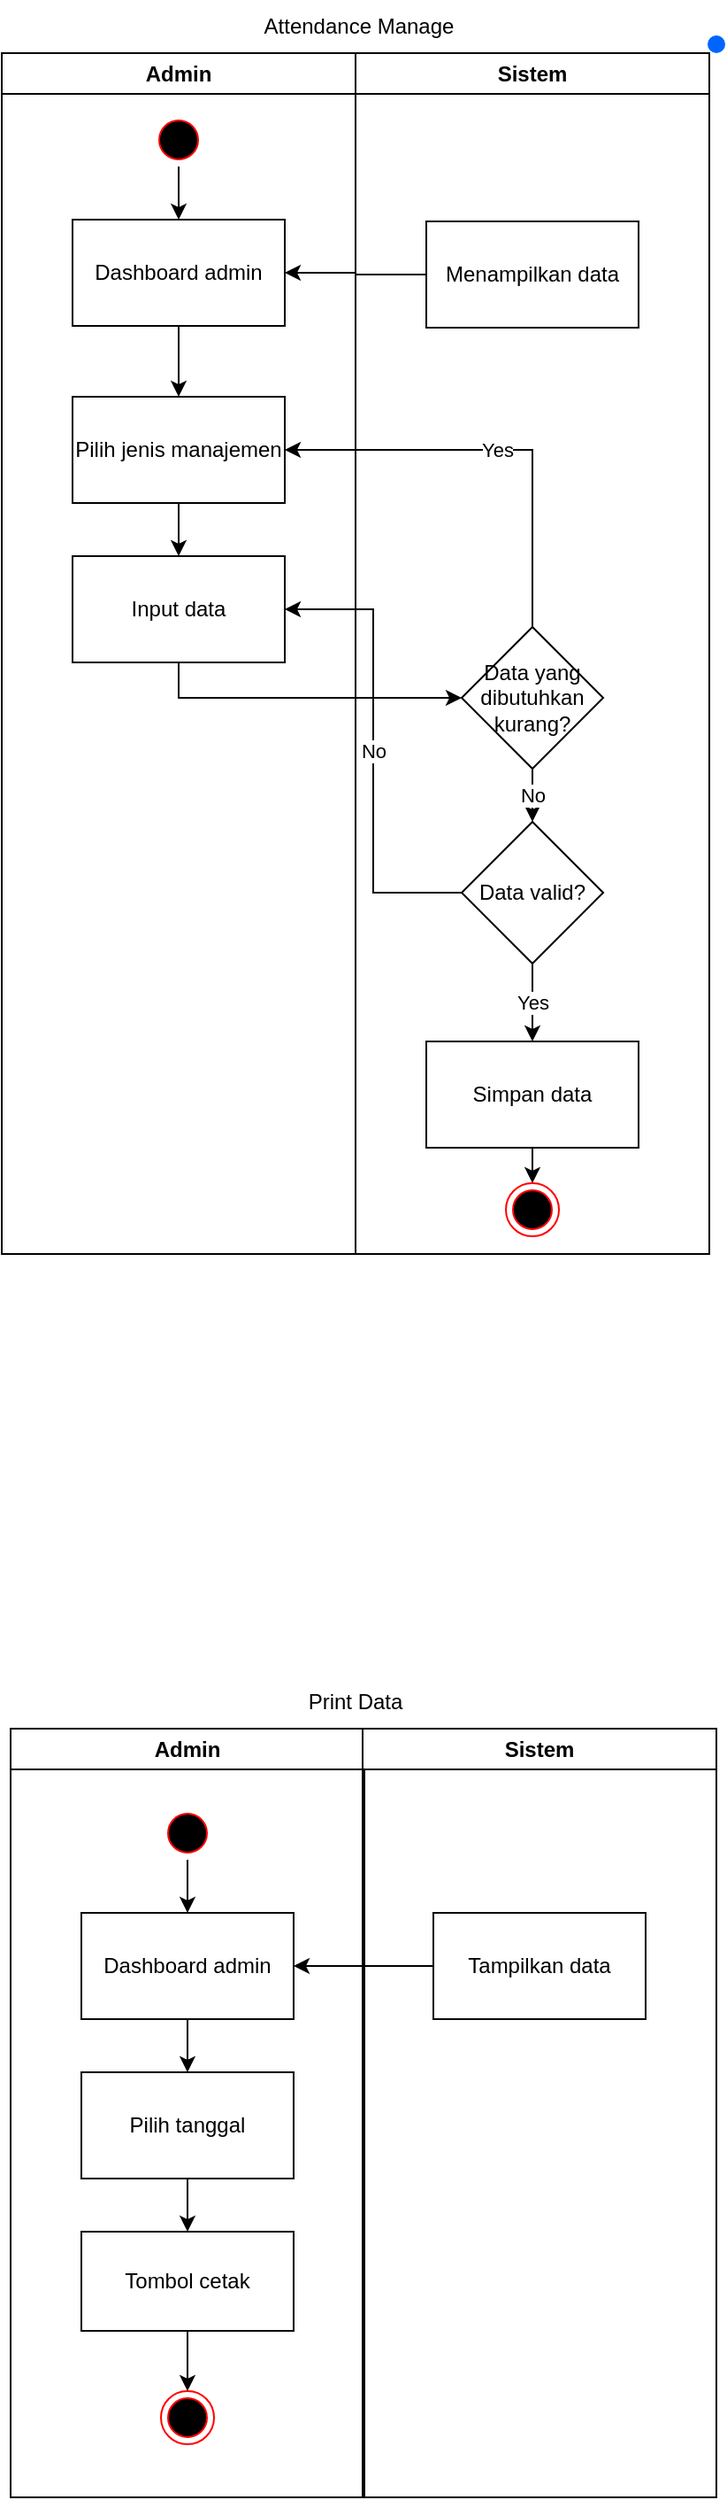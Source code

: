 <mxfile version="24.8.0" pages="4">
  <diagram id="8tC26ClsEo2-Co0cVKbt" name="Admin">
    <mxGraphModel dx="1444" dy="895" grid="1" gridSize="10" guides="1" tooltips="1" connect="1" arrows="1" fold="1" page="1" pageScale="1" pageWidth="1169" pageHeight="827" math="0" shadow="0">
      <root>
        <mxCell id="0" />
        <mxCell id="1" parent="0" />
        <mxCell id="JwMqxQmt_Y56D5Njat_4-2" value="" style="shape=ellipse;fillColor=#0065FF;strokeColor=none;html=1;sketch=0;" parent="1" vertex="1">
          <mxGeometry x="779" y="82" width="10" height="10" as="geometry" />
        </mxCell>
        <mxCell id="JwMqxQmt_Y56D5Njat_4-5" value="Admin" style="swimlane;whiteSpace=wrap;html=1;startSize=23;" parent="1" vertex="1">
          <mxGeometry x="380" y="92" width="200" height="678" as="geometry" />
        </mxCell>
        <mxCell id="JwMqxQmt_Y56D5Njat_4-1" style="rounded=0;orthogonalLoop=1;jettySize=auto;html=1;entryX=0.5;entryY=0;entryDx=0;entryDy=0;" parent="JwMqxQmt_Y56D5Njat_4-5" target="JwMqxQmt_Y56D5Njat_4-6" edge="1">
          <mxGeometry relative="1" as="geometry">
            <mxPoint x="505" y="158" as="targetPoint" />
            <mxPoint x="100" y="128" as="sourcePoint" />
          </mxGeometry>
        </mxCell>
        <mxCell id="JwMqxQmt_Y56D5Njat_4-33" style="edgeStyle=orthogonalEdgeStyle;rounded=0;orthogonalLoop=1;jettySize=auto;html=1;exitX=0.5;exitY=1;exitDx=0;exitDy=0;entryX=0.5;entryY=0;entryDx=0;entryDy=0;" parent="JwMqxQmt_Y56D5Njat_4-5" source="JwMqxQmt_Y56D5Njat_4-6" target="JwMqxQmt_Y56D5Njat_4-29" edge="1">
          <mxGeometry relative="1" as="geometry" />
        </mxCell>
        <mxCell id="JwMqxQmt_Y56D5Njat_4-6" value="Dashboard admin" style="rounded=0;whiteSpace=wrap;html=1;" parent="JwMqxQmt_Y56D5Njat_4-5" vertex="1">
          <mxGeometry x="40" y="94" width="120" height="60" as="geometry" />
        </mxCell>
        <mxCell id="JwMqxQmt_Y56D5Njat_4-34" style="edgeStyle=orthogonalEdgeStyle;rounded=0;orthogonalLoop=1;jettySize=auto;html=1;exitX=0.5;exitY=1;exitDx=0;exitDy=0;entryX=0.5;entryY=0;entryDx=0;entryDy=0;" parent="JwMqxQmt_Y56D5Njat_4-5" source="JwMqxQmt_Y56D5Njat_4-29" target="JwMqxQmt_Y56D5Njat_4-30" edge="1">
          <mxGeometry relative="1" as="geometry" />
        </mxCell>
        <mxCell id="JwMqxQmt_Y56D5Njat_4-29" value="Pilih jenis manajemen" style="rounded=0;whiteSpace=wrap;html=1;" parent="JwMqxQmt_Y56D5Njat_4-5" vertex="1">
          <mxGeometry x="40" y="194" width="120" height="60" as="geometry" />
        </mxCell>
        <mxCell id="JwMqxQmt_Y56D5Njat_4-30" value="Input data" style="rounded=0;whiteSpace=wrap;html=1;" parent="JwMqxQmt_Y56D5Njat_4-5" vertex="1">
          <mxGeometry x="40" y="284" width="120" height="60" as="geometry" />
        </mxCell>
        <mxCell id="X3InqvPKM0cEjv3Upuoj-4" style="edgeStyle=orthogonalEdgeStyle;rounded=0;orthogonalLoop=1;jettySize=auto;html=1;exitX=0.5;exitY=1;exitDx=0;exitDy=0;entryX=0.5;entryY=0;entryDx=0;entryDy=0;" parent="JwMqxQmt_Y56D5Njat_4-5" source="1XRgQqs-UzZ-bd271j_c-1" target="JwMqxQmt_Y56D5Njat_4-6" edge="1">
          <mxGeometry relative="1" as="geometry" />
        </mxCell>
        <mxCell id="1XRgQqs-UzZ-bd271j_c-1" value="" style="ellipse;html=1;shape=startState;fillColor=#000000;strokeColor=#ff0000;" parent="JwMqxQmt_Y56D5Njat_4-5" vertex="1">
          <mxGeometry x="85" y="34" width="30" height="30" as="geometry" />
        </mxCell>
        <mxCell id="JwMqxQmt_Y56D5Njat_4-8" value="Sistem" style="swimlane;whiteSpace=wrap;html=1;startSize=23;" parent="1" vertex="1">
          <mxGeometry x="580" y="92" width="200" height="678" as="geometry" />
        </mxCell>
        <mxCell id="JwMqxQmt_Y56D5Njat_4-31" value="Data yang dibutuhkan kurang?" style="rhombus;whiteSpace=wrap;html=1;" parent="JwMqxQmt_Y56D5Njat_4-8" vertex="1">
          <mxGeometry x="60" y="324" width="80" height="80" as="geometry" />
        </mxCell>
        <mxCell id="X3InqvPKM0cEjv3Upuoj-2" value="Yes" style="edgeStyle=orthogonalEdgeStyle;rounded=0;orthogonalLoop=1;jettySize=auto;html=1;exitX=0.5;exitY=1;exitDx=0;exitDy=0;entryX=0.5;entryY=0;entryDx=0;entryDy=0;" parent="JwMqxQmt_Y56D5Njat_4-8" source="JwMqxQmt_Y56D5Njat_4-36" target="X3InqvPKM0cEjv3Upuoj-1" edge="1">
          <mxGeometry relative="1" as="geometry" />
        </mxCell>
        <mxCell id="JwMqxQmt_Y56D5Njat_4-36" value="Data valid?" style="rhombus;whiteSpace=wrap;html=1;" parent="JwMqxQmt_Y56D5Njat_4-8" vertex="1">
          <mxGeometry x="60" y="434" width="80" height="80" as="geometry" />
        </mxCell>
        <mxCell id="JwMqxQmt_Y56D5Njat_4-37" value="No" style="edgeStyle=orthogonalEdgeStyle;rounded=0;orthogonalLoop=1;jettySize=auto;html=1;exitX=0.5;exitY=1;exitDx=0;exitDy=0;entryX=0.5;entryY=0;entryDx=0;entryDy=0;" parent="JwMqxQmt_Y56D5Njat_4-8" source="JwMqxQmt_Y56D5Njat_4-31" target="JwMqxQmt_Y56D5Njat_4-36" edge="1">
          <mxGeometry relative="1" as="geometry" />
        </mxCell>
        <mxCell id="X3InqvPKM0cEjv3Upuoj-7" style="edgeStyle=orthogonalEdgeStyle;rounded=0;orthogonalLoop=1;jettySize=auto;html=1;exitX=0.5;exitY=1;exitDx=0;exitDy=0;entryX=0.5;entryY=0;entryDx=0;entryDy=0;" parent="JwMqxQmt_Y56D5Njat_4-8" source="X3InqvPKM0cEjv3Upuoj-1" target="X3InqvPKM0cEjv3Upuoj-5" edge="1">
          <mxGeometry relative="1" as="geometry" />
        </mxCell>
        <mxCell id="X3InqvPKM0cEjv3Upuoj-1" value="Simpan data" style="rounded=0;whiteSpace=wrap;html=1;" parent="JwMqxQmt_Y56D5Njat_4-8" vertex="1">
          <mxGeometry x="40" y="558" width="120" height="60" as="geometry" />
        </mxCell>
        <mxCell id="X3InqvPKM0cEjv3Upuoj-5" value="" style="ellipse;html=1;shape=endState;fillColor=#000000;strokeColor=#ff0000;" parent="JwMqxQmt_Y56D5Njat_4-8" vertex="1">
          <mxGeometry x="85" y="638" width="30" height="30" as="geometry" />
        </mxCell>
        <mxCell id="bnMTrPnuzwXsN6VNcULX-1" value="Menampilkan data" style="rounded=0;whiteSpace=wrap;html=1;" vertex="1" parent="JwMqxQmt_Y56D5Njat_4-8">
          <mxGeometry x="40" y="95" width="120" height="60" as="geometry" />
        </mxCell>
        <mxCell id="JwMqxQmt_Y56D5Njat_4-32" value="Yes" style="edgeStyle=orthogonalEdgeStyle;rounded=0;orthogonalLoop=1;jettySize=auto;html=1;exitX=0.5;exitY=0;exitDx=0;exitDy=0;entryX=1;entryY=0.5;entryDx=0;entryDy=0;" parent="1" source="JwMqxQmt_Y56D5Njat_4-31" target="JwMqxQmt_Y56D5Njat_4-29" edge="1">
          <mxGeometry relative="1" as="geometry" />
        </mxCell>
        <mxCell id="JwMqxQmt_Y56D5Njat_4-35" style="edgeStyle=orthogonalEdgeStyle;rounded=0;orthogonalLoop=1;jettySize=auto;html=1;exitX=0.5;exitY=1;exitDx=0;exitDy=0;entryX=0;entryY=0.5;entryDx=0;entryDy=0;" parent="1" source="JwMqxQmt_Y56D5Njat_4-30" target="JwMqxQmt_Y56D5Njat_4-31" edge="1">
          <mxGeometry relative="1" as="geometry" />
        </mxCell>
        <mxCell id="X3InqvPKM0cEjv3Upuoj-3" value="No" style="edgeStyle=orthogonalEdgeStyle;rounded=0;orthogonalLoop=1;jettySize=auto;html=1;exitX=0;exitY=0.5;exitDx=0;exitDy=0;entryX=1;entryY=0.5;entryDx=0;entryDy=0;" parent="1" source="JwMqxQmt_Y56D5Njat_4-36" target="JwMqxQmt_Y56D5Njat_4-30" edge="1">
          <mxGeometry relative="1" as="geometry" />
        </mxCell>
        <mxCell id="LnSdKz31B7EaTyvjlN93-2" value="Admin" style="swimlane;whiteSpace=wrap;html=1;startSize=23;" parent="1" vertex="1">
          <mxGeometry x="385" y="1038" width="200" height="434" as="geometry" />
        </mxCell>
        <mxCell id="LnSdKz31B7EaTyvjlN93-3" style="edgeStyle=orthogonalEdgeStyle;rounded=0;orthogonalLoop=1;jettySize=auto;html=1;exitX=0.5;exitY=1;exitDx=0;exitDy=0;entryX=0.5;entryY=0;entryDx=0;entryDy=0;" parent="LnSdKz31B7EaTyvjlN93-2" source="LnSdKz31B7EaTyvjlN93-4" target="LnSdKz31B7EaTyvjlN93-6" edge="1">
          <mxGeometry relative="1" as="geometry" />
        </mxCell>
        <mxCell id="LnSdKz31B7EaTyvjlN93-4" value="" style="ellipse;html=1;shape=startState;fillColor=#000000;strokeColor=#ff0000;" parent="LnSdKz31B7EaTyvjlN93-2" vertex="1">
          <mxGeometry x="85" y="44" width="30" height="30" as="geometry" />
        </mxCell>
        <mxCell id="LnSdKz31B7EaTyvjlN93-5" style="edgeStyle=orthogonalEdgeStyle;rounded=0;orthogonalLoop=1;jettySize=auto;html=1;exitX=0.5;exitY=1;exitDx=0;exitDy=0;entryX=0.5;entryY=0;entryDx=0;entryDy=0;" parent="LnSdKz31B7EaTyvjlN93-2" source="LnSdKz31B7EaTyvjlN93-6" target="LnSdKz31B7EaTyvjlN93-8" edge="1">
          <mxGeometry relative="1" as="geometry" />
        </mxCell>
        <mxCell id="LnSdKz31B7EaTyvjlN93-6" value="Dashboard admin" style="rounded=0;whiteSpace=wrap;html=1;" parent="LnSdKz31B7EaTyvjlN93-2" vertex="1">
          <mxGeometry x="40" y="104" width="120" height="60" as="geometry" />
        </mxCell>
        <mxCell id="LnSdKz31B7EaTyvjlN93-7" style="edgeStyle=orthogonalEdgeStyle;rounded=0;orthogonalLoop=1;jettySize=auto;html=1;exitX=0.5;exitY=1;exitDx=0;exitDy=0;entryX=0.5;entryY=0;entryDx=0;entryDy=0;" parent="LnSdKz31B7EaTyvjlN93-2" source="LnSdKz31B7EaTyvjlN93-8" target="LnSdKz31B7EaTyvjlN93-10" edge="1">
          <mxGeometry relative="1" as="geometry" />
        </mxCell>
        <mxCell id="LnSdKz31B7EaTyvjlN93-8" value="Pilih tanggal" style="rounded=0;whiteSpace=wrap;html=1;" parent="LnSdKz31B7EaTyvjlN93-2" vertex="1">
          <mxGeometry x="40" y="194" width="120" height="60" as="geometry" />
        </mxCell>
        <mxCell id="LnSdKz31B7EaTyvjlN93-9" style="edgeStyle=orthogonalEdgeStyle;rounded=0;orthogonalLoop=1;jettySize=auto;html=1;exitX=0.5;exitY=1;exitDx=0;exitDy=0;entryX=0.5;entryY=0;entryDx=0;entryDy=0;" parent="LnSdKz31B7EaTyvjlN93-2" source="LnSdKz31B7EaTyvjlN93-10" target="LnSdKz31B7EaTyvjlN93-11" edge="1">
          <mxGeometry relative="1" as="geometry" />
        </mxCell>
        <mxCell id="LnSdKz31B7EaTyvjlN93-10" value="Tombol cetak" style="rounded=0;whiteSpace=wrap;html=1;" parent="LnSdKz31B7EaTyvjlN93-2" vertex="1">
          <mxGeometry x="40" y="284" width="120" height="56" as="geometry" />
        </mxCell>
        <mxCell id="LnSdKz31B7EaTyvjlN93-11" value="" style="ellipse;html=1;shape=endState;fillColor=#000000;strokeColor=#ff0000;" parent="LnSdKz31B7EaTyvjlN93-2" vertex="1">
          <mxGeometry x="85" y="374" width="30" height="30" as="geometry" />
        </mxCell>
        <mxCell id="LnSdKz31B7EaTyvjlN93-14" value="Print Data" style="text;html=1;align=center;verticalAlign=middle;whiteSpace=wrap;rounded=0;" parent="1" vertex="1">
          <mxGeometry x="550" y="1008" width="60" height="30" as="geometry" />
        </mxCell>
        <mxCell id="LnSdKz31B7EaTyvjlN93-15" value="Attendance Manage" style="text;html=1;align=center;verticalAlign=middle;whiteSpace=wrap;rounded=0;" parent="1" vertex="1">
          <mxGeometry x="518" y="62" width="128" height="30" as="geometry" />
        </mxCell>
        <mxCell id="bnMTrPnuzwXsN6VNcULX-2" style="edgeStyle=orthogonalEdgeStyle;rounded=0;orthogonalLoop=1;jettySize=auto;html=1;exitX=0;exitY=0.5;exitDx=0;exitDy=0;entryX=1;entryY=0.5;entryDx=0;entryDy=0;" edge="1" parent="1" source="bnMTrPnuzwXsN6VNcULX-1" target="JwMqxQmt_Y56D5Njat_4-6">
          <mxGeometry relative="1" as="geometry" />
        </mxCell>
        <mxCell id="zVNKboCIXpt08mcjBF0S-1" value="Sistem" style="swimlane;whiteSpace=wrap;html=1;startSize=23;" vertex="1" parent="1">
          <mxGeometry x="584" y="1038" width="200" height="434" as="geometry" />
        </mxCell>
        <mxCell id="zVNKboCIXpt08mcjBF0S-5" value="Tampilkan data" style="rounded=0;whiteSpace=wrap;html=1;" vertex="1" parent="zVNKboCIXpt08mcjBF0S-1">
          <mxGeometry x="40" y="104" width="120" height="60" as="geometry" />
        </mxCell>
        <mxCell id="zVNKboCIXpt08mcjBF0S-11" style="edgeStyle=orthogonalEdgeStyle;rounded=0;orthogonalLoop=1;jettySize=auto;html=1;exitX=0;exitY=0.5;exitDx=0;exitDy=0;entryX=1;entryY=0.5;entryDx=0;entryDy=0;" edge="1" parent="1" source="zVNKboCIXpt08mcjBF0S-5" target="LnSdKz31B7EaTyvjlN93-6">
          <mxGeometry relative="1" as="geometry" />
        </mxCell>
      </root>
    </mxGraphModel>
  </diagram>
  <diagram id="e9x-ypCDZqfsR1Ki2qau" name="Master/Manager">
    <mxGraphModel dx="1444" dy="895" grid="1" gridSize="10" guides="1" tooltips="1" connect="1" arrows="1" fold="1" page="1" pageScale="1" pageWidth="1169" pageHeight="827" math="0" shadow="0">
      <root>
        <mxCell id="0" />
        <mxCell id="1" parent="0" />
        <mxCell id="AsC6y36t0QVWrOdWewEa-3" value="Master" style="swimlane;whiteSpace=wrap;html=1;startSize=23;" parent="1" vertex="1">
          <mxGeometry x="385" y="176" width="200" height="500" as="geometry" />
        </mxCell>
        <mxCell id="hFuTScBc5SIGXlJ3qISV-4" style="edgeStyle=orthogonalEdgeStyle;rounded=0;orthogonalLoop=1;jettySize=auto;html=1;exitX=0.5;exitY=1;exitDx=0;exitDy=0;entryX=0.5;entryY=0;entryDx=0;entryDy=0;" parent="AsC6y36t0QVWrOdWewEa-3" source="x-CVVOg8X_8w6DE5C488-2" target="AsC6y36t0QVWrOdWewEa-5" edge="1">
          <mxGeometry relative="1" as="geometry" />
        </mxCell>
        <mxCell id="x-CVVOg8X_8w6DE5C488-2" value="" style="ellipse;html=1;shape=startState;fillColor=#000000;strokeColor=#ff0000;" parent="AsC6y36t0QVWrOdWewEa-3" vertex="1">
          <mxGeometry x="85" y="44" width="30" height="30" as="geometry" />
        </mxCell>
        <mxCell id="x-CVVOg8X_8w6DE5C488-7" style="edgeStyle=orthogonalEdgeStyle;rounded=0;orthogonalLoop=1;jettySize=auto;html=1;exitX=0.5;exitY=1;exitDx=0;exitDy=0;entryX=0.5;entryY=0;entryDx=0;entryDy=0;" parent="AsC6y36t0QVWrOdWewEa-3" source="AsC6y36t0QVWrOdWewEa-5" target="x-CVVOg8X_8w6DE5C488-4" edge="1">
          <mxGeometry relative="1" as="geometry" />
        </mxCell>
        <mxCell id="AsC6y36t0QVWrOdWewEa-5" value="Dashboard master" style="rounded=0;whiteSpace=wrap;html=1;" parent="AsC6y36t0QVWrOdWewEa-3" vertex="1">
          <mxGeometry x="40" y="104" width="120" height="60" as="geometry" />
        </mxCell>
        <mxCell id="x-CVVOg8X_8w6DE5C488-8" style="edgeStyle=orthogonalEdgeStyle;rounded=0;orthogonalLoop=1;jettySize=auto;html=1;exitX=0.5;exitY=1;exitDx=0;exitDy=0;entryX=0.5;entryY=0;entryDx=0;entryDy=0;" parent="AsC6y36t0QVWrOdWewEa-3" source="x-CVVOg8X_8w6DE5C488-4" target="x-CVVOg8X_8w6DE5C488-5" edge="1">
          <mxGeometry relative="1" as="geometry" />
        </mxCell>
        <mxCell id="x-CVVOg8X_8w6DE5C488-4" value="Pilih data perdivisi dan tanggal" style="rounded=0;whiteSpace=wrap;html=1;" parent="AsC6y36t0QVWrOdWewEa-3" vertex="1">
          <mxGeometry x="40" y="194" width="120" height="60" as="geometry" />
        </mxCell>
        <mxCell id="hFuTScBc5SIGXlJ3qISV-2" style="edgeStyle=orthogonalEdgeStyle;rounded=0;orthogonalLoop=1;jettySize=auto;html=1;exitX=0.5;exitY=1;exitDx=0;exitDy=0;entryX=0.5;entryY=0;entryDx=0;entryDy=0;" parent="AsC6y36t0QVWrOdWewEa-3" source="x-CVVOg8X_8w6DE5C488-5" target="hFuTScBc5SIGXlJ3qISV-1" edge="1">
          <mxGeometry relative="1" as="geometry" />
        </mxCell>
        <mxCell id="x-CVVOg8X_8w6DE5C488-5" value="Rekap data" style="rounded=0;whiteSpace=wrap;html=1;" parent="AsC6y36t0QVWrOdWewEa-3" vertex="1">
          <mxGeometry x="40" y="284" width="120" height="56" as="geometry" />
        </mxCell>
        <mxCell id="hFuTScBc5SIGXlJ3qISV-3" style="edgeStyle=orthogonalEdgeStyle;rounded=0;orthogonalLoop=1;jettySize=auto;html=1;exitX=0.5;exitY=1;exitDx=0;exitDy=0;entryX=0.5;entryY=0;entryDx=0;entryDy=0;" parent="AsC6y36t0QVWrOdWewEa-3" source="hFuTScBc5SIGXlJ3qISV-1" target="x-CVVOg8X_8w6DE5C488-1" edge="1">
          <mxGeometry relative="1" as="geometry" />
        </mxCell>
        <mxCell id="hFuTScBc5SIGXlJ3qISV-1" value="Tombol cetak" style="rounded=0;whiteSpace=wrap;html=1;" parent="AsC6y36t0QVWrOdWewEa-3" vertex="1">
          <mxGeometry x="40" y="370" width="120" height="56" as="geometry" />
        </mxCell>
        <mxCell id="x-CVVOg8X_8w6DE5C488-1" value="" style="ellipse;html=1;shape=endState;fillColor=#000000;strokeColor=#ff0000;" parent="AsC6y36t0QVWrOdWewEa-3" vertex="1">
          <mxGeometry x="85" y="460" width="30" height="30" as="geometry" />
        </mxCell>
        <mxCell id="AsC6y36t0QVWrOdWewEa-24" style="rounded=0;orthogonalLoop=1;jettySize=auto;html=1;entryX=0.5;entryY=0;entryDx=0;entryDy=0;" parent="1" target="AsC6y36t0QVWrOdWewEa-28" edge="1">
          <mxGeometry relative="1" as="geometry">
            <mxPoint x="889" y="1069" as="targetPoint" />
            <mxPoint x="484" y="1039" as="sourcePoint" />
          </mxGeometry>
        </mxCell>
        <mxCell id="AsC6y36t0QVWrOdWewEa-26" value="Master" style="swimlane;whiteSpace=wrap;html=1;startSize=23;" parent="1" vertex="1">
          <mxGeometry x="384" y="915" width="200" height="678" as="geometry" />
        </mxCell>
        <mxCell id="AsC6y36t0QVWrOdWewEa-27" style="edgeStyle=orthogonalEdgeStyle;rounded=0;orthogonalLoop=1;jettySize=auto;html=1;exitX=0.5;exitY=1;exitDx=0;exitDy=0;entryX=0.5;entryY=0;entryDx=0;entryDy=0;" parent="AsC6y36t0QVWrOdWewEa-26" source="AsC6y36t0QVWrOdWewEa-28" target="AsC6y36t0QVWrOdWewEa-30" edge="1">
          <mxGeometry relative="1" as="geometry" />
        </mxCell>
        <mxCell id="AsC6y36t0QVWrOdWewEa-28" value="Dashboard master" style="rounded=0;whiteSpace=wrap;html=1;" parent="AsC6y36t0QVWrOdWewEa-26" vertex="1">
          <mxGeometry x="40" y="90" width="120" height="60" as="geometry" />
        </mxCell>
        <mxCell id="c4QcPcAINp3FvX-zjqCU-5" style="edgeStyle=orthogonalEdgeStyle;rounded=0;orthogonalLoop=1;jettySize=auto;html=1;exitX=0.5;exitY=1;exitDx=0;exitDy=0;entryX=0.5;entryY=0;entryDx=0;entryDy=0;" edge="1" parent="AsC6y36t0QVWrOdWewEa-26" source="AsC6y36t0QVWrOdWewEa-30" target="c4QcPcAINp3FvX-zjqCU-4">
          <mxGeometry relative="1" as="geometry" />
        </mxCell>
        <mxCell id="AsC6y36t0QVWrOdWewEa-30" value="Pilih aktivitas manajemen" style="rounded=0;whiteSpace=wrap;html=1;" parent="AsC6y36t0QVWrOdWewEa-26" vertex="1">
          <mxGeometry x="40" y="178" width="120" height="60" as="geometry" />
        </mxCell>
        <mxCell id="AsC6y36t0QVWrOdWewEa-31" value="Input data" style="rounded=0;whiteSpace=wrap;html=1;" parent="AsC6y36t0QVWrOdWewEa-26" vertex="1">
          <mxGeometry x="40" y="388" width="120" height="60" as="geometry" />
        </mxCell>
        <mxCell id="x-CVVOg8X_8w6DE5C488-13" style="edgeStyle=orthogonalEdgeStyle;rounded=0;orthogonalLoop=1;jettySize=auto;html=1;exitX=0.5;exitY=1;exitDx=0;exitDy=0;entryX=0.5;entryY=0;entryDx=0;entryDy=0;" parent="AsC6y36t0QVWrOdWewEa-26" source="x-CVVOg8X_8w6DE5C488-10" target="AsC6y36t0QVWrOdWewEa-28" edge="1">
          <mxGeometry relative="1" as="geometry" />
        </mxCell>
        <mxCell id="x-CVVOg8X_8w6DE5C488-10" value="" style="ellipse;html=1;shape=startState;fillColor=#000000;strokeColor=#ff0000;" parent="AsC6y36t0QVWrOdWewEa-26" vertex="1">
          <mxGeometry x="85" y="32" width="30" height="30" as="geometry" />
        </mxCell>
        <mxCell id="c4QcPcAINp3FvX-zjqCU-6" value="Yes" style="edgeStyle=orthogonalEdgeStyle;rounded=0;orthogonalLoop=1;jettySize=auto;html=1;exitX=0.5;exitY=1;exitDx=0;exitDy=0;entryX=0.5;entryY=0;entryDx=0;entryDy=0;" edge="1" parent="AsC6y36t0QVWrOdWewEa-26" source="c4QcPcAINp3FvX-zjqCU-4" target="AsC6y36t0QVWrOdWewEa-31">
          <mxGeometry relative="1" as="geometry" />
        </mxCell>
        <mxCell id="c4QcPcAINp3FvX-zjqCU-7" value="No" style="edgeStyle=orthogonalEdgeStyle;rounded=0;orthogonalLoop=1;jettySize=auto;html=1;exitX=0;exitY=0.5;exitDx=0;exitDy=0;entryX=0;entryY=0.5;entryDx=0;entryDy=0;" edge="1" parent="AsC6y36t0QVWrOdWewEa-26" source="c4QcPcAINp3FvX-zjqCU-4" target="AsC6y36t0QVWrOdWewEa-28">
          <mxGeometry relative="1" as="geometry" />
        </mxCell>
        <mxCell id="c4QcPcAINp3FvX-zjqCU-4" value="Ingin mengubah data admin?" style="rhombus;whiteSpace=wrap;html=1;" vertex="1" parent="AsC6y36t0QVWrOdWewEa-26">
          <mxGeometry x="60" y="268" width="80" height="80" as="geometry" />
        </mxCell>
        <mxCell id="AsC6y36t0QVWrOdWewEa-32" value="Sistem" style="swimlane;whiteSpace=wrap;html=1;startSize=23;" parent="1" vertex="1">
          <mxGeometry x="584" y="915" width="200" height="678" as="geometry" />
        </mxCell>
        <mxCell id="x-CVVOg8X_8w6DE5C488-14" value="No" style="edgeStyle=orthogonalEdgeStyle;rounded=0;orthogonalLoop=1;jettySize=auto;html=1;exitX=0.5;exitY=1;exitDx=0;exitDy=0;entryX=0.5;entryY=0;entryDx=0;entryDy=0;" parent="AsC6y36t0QVWrOdWewEa-32" source="S3o3vnk59QfBuqaLHHI7-1" target="x-CVVOg8X_8w6DE5C488-12" edge="1">
          <mxGeometry relative="1" as="geometry" />
        </mxCell>
        <mxCell id="S3o3vnk59QfBuqaLHHI7-1" value="Data yang dibutuhkan kurang?" style="rhombus;whiteSpace=wrap;html=1;" parent="AsC6y36t0QVWrOdWewEa-32" vertex="1">
          <mxGeometry x="60" y="438" width="80" height="80" as="geometry" />
        </mxCell>
        <mxCell id="x-CVVOg8X_8w6DE5C488-15" style="edgeStyle=orthogonalEdgeStyle;rounded=0;orthogonalLoop=1;jettySize=auto;html=1;exitX=0.5;exitY=1;exitDx=0;exitDy=0;entryX=0.5;entryY=0;entryDx=0;entryDy=0;" parent="AsC6y36t0QVWrOdWewEa-32" source="x-CVVOg8X_8w6DE5C488-12" target="x-CVVOg8X_8w6DE5C488-11" edge="1">
          <mxGeometry relative="1" as="geometry" />
        </mxCell>
        <mxCell id="x-CVVOg8X_8w6DE5C488-12" value="Save data" style="rounded=0;whiteSpace=wrap;html=1;" parent="AsC6y36t0QVWrOdWewEa-32" vertex="1">
          <mxGeometry x="40" y="548" width="120" height="60" as="geometry" />
        </mxCell>
        <mxCell id="x-CVVOg8X_8w6DE5C488-11" value="" style="ellipse;html=1;shape=endState;fillColor=#000000;strokeColor=#ff0000;" parent="AsC6y36t0QVWrOdWewEa-32" vertex="1">
          <mxGeometry x="85" y="628" width="30" height="30" as="geometry" />
        </mxCell>
        <mxCell id="c4QcPcAINp3FvX-zjqCU-1" value="Tampilkan data" style="rounded=0;whiteSpace=wrap;html=1;" vertex="1" parent="AsC6y36t0QVWrOdWewEa-32">
          <mxGeometry x="40" y="90" width="120" height="60" as="geometry" />
        </mxCell>
        <mxCell id="AsC6y36t0QVWrOdWewEa-38" value="Print Report" style="text;html=1;align=center;verticalAlign=middle;whiteSpace=wrap;rounded=0;" parent="1" vertex="1">
          <mxGeometry x="534" y="152" width="100" height="30" as="geometry" />
        </mxCell>
        <mxCell id="AsC6y36t0QVWrOdWewEa-39" value="Manage admin" style="text;html=1;align=center;verticalAlign=middle;whiteSpace=wrap;rounded=0;" parent="1" vertex="1">
          <mxGeometry x="534" y="889" width="100" height="30" as="geometry" />
        </mxCell>
        <mxCell id="S3o3vnk59QfBuqaLHHI7-11" value="Yes" style="edgeStyle=orthogonalEdgeStyle;rounded=0;orthogonalLoop=1;jettySize=auto;html=1;exitX=0;exitY=0.5;exitDx=0;exitDy=0;entryX=0;entryY=0.5;entryDx=0;entryDy=0;" parent="1" source="S3o3vnk59QfBuqaLHHI7-1" target="AsC6y36t0QVWrOdWewEa-31" edge="1">
          <mxGeometry relative="1" as="geometry" />
        </mxCell>
        <mxCell id="9aQZl7ANG1BHNRT2AhXv-1" value="Sistem" style="swimlane;whiteSpace=wrap;html=1;startSize=23;" vertex="1" parent="1">
          <mxGeometry x="585" y="176" width="200" height="500" as="geometry" />
        </mxCell>
        <mxCell id="9aQZl7ANG1BHNRT2AhXv-5" value="Tampilkan data" style="rounded=0;whiteSpace=wrap;html=1;" vertex="1" parent="9aQZl7ANG1BHNRT2AhXv-1">
          <mxGeometry x="40" y="104" width="120" height="60" as="geometry" />
        </mxCell>
        <mxCell id="9aQZl7ANG1BHNRT2AhXv-14" style="edgeStyle=orthogonalEdgeStyle;rounded=0;orthogonalLoop=1;jettySize=auto;html=1;exitX=0;exitY=0.5;exitDx=0;exitDy=0;entryX=1;entryY=0.5;entryDx=0;entryDy=0;" edge="1" parent="1" source="9aQZl7ANG1BHNRT2AhXv-5" target="AsC6y36t0QVWrOdWewEa-5">
          <mxGeometry relative="1" as="geometry" />
        </mxCell>
        <mxCell id="c4QcPcAINp3FvX-zjqCU-2" style="edgeStyle=orthogonalEdgeStyle;rounded=0;orthogonalLoop=1;jettySize=auto;html=1;exitX=0;exitY=0.5;exitDx=0;exitDy=0;entryX=1;entryY=0.5;entryDx=0;entryDy=0;" edge="1" parent="1" source="c4QcPcAINp3FvX-zjqCU-1" target="AsC6y36t0QVWrOdWewEa-28">
          <mxGeometry relative="1" as="geometry" />
        </mxCell>
        <mxCell id="c4QcPcAINp3FvX-zjqCU-8" style="edgeStyle=orthogonalEdgeStyle;rounded=0;orthogonalLoop=1;jettySize=auto;html=1;exitX=1;exitY=0.5;exitDx=0;exitDy=0;entryX=0.5;entryY=0;entryDx=0;entryDy=0;" edge="1" parent="1" source="AsC6y36t0QVWrOdWewEa-31" target="S3o3vnk59QfBuqaLHHI7-1">
          <mxGeometry relative="1" as="geometry" />
        </mxCell>
      </root>
    </mxGraphModel>
  </diagram>
  <diagram name="Login" id="3whUmSvMhyh-sEe3zOAG">
    <mxGraphModel dx="1985" dy="1230" grid="1" gridSize="10" guides="1" tooltips="1" connect="1" arrows="1" fold="1" page="1" pageScale="1" pageWidth="1169" pageHeight="827" background="#ffffff" math="0" shadow="0">
      <root>
        <mxCell id="0" />
        <mxCell id="1" parent="0" />
        <mxCell id="QMxyw_xBsR0rf_ZR0Ty5-3" value="" style="shape=ellipse;fillColor=#0065FF;strokeColor=none;html=1;sketch=0;" parent="1" vertex="1">
          <mxGeometry x="777" y="121" width="10" height="10" as="geometry" />
        </mxCell>
        <mxCell id="S9p_W8L4kDU-hchcXh-H-1" value="User" style="swimlane;whiteSpace=wrap;html=1;" parent="1" vertex="1">
          <mxGeometry x="383" y="131" width="200" height="576" as="geometry" />
        </mxCell>
        <mxCell id="R8g6mvwHmr_apK4L2kP_-6" style="edgeStyle=orthogonalEdgeStyle;rounded=0;orthogonalLoop=1;jettySize=auto;html=1;exitX=0.5;exitY=1;exitDx=0;exitDy=0;entryX=0.5;entryY=0;entryDx=0;entryDy=0;" parent="S9p_W8L4kDU-hchcXh-H-1" source="QMxyw_xBsR0rf_ZR0Ty5-11" target="S9p_W8L4kDU-hchcXh-H-10" edge="1">
          <mxGeometry relative="1" as="geometry" />
        </mxCell>
        <mxCell id="QMxyw_xBsR0rf_ZR0Ty5-11" value="Halaman login" style="rounded=0;whiteSpace=wrap;html=1;" parent="S9p_W8L4kDU-hchcXh-H-1" vertex="1">
          <mxGeometry x="40" y="182" width="120" height="60" as="geometry" />
        </mxCell>
        <mxCell id="S9p_W8L4kDU-hchcXh-H-10" value="Input username &amp;amp; password" style="rounded=0;whiteSpace=wrap;html=1;" parent="S9p_W8L4kDU-hchcXh-H-1" vertex="1">
          <mxGeometry x="40" y="272" width="120" height="60" as="geometry" />
        </mxCell>
        <mxCell id="R8g6mvwHmr_apK4L2kP_-4" style="edgeStyle=orthogonalEdgeStyle;rounded=0;orthogonalLoop=1;jettySize=auto;html=1;exitX=0.5;exitY=1;exitDx=0;exitDy=0;entryX=0.5;entryY=0;entryDx=0;entryDy=0;" parent="S9p_W8L4kDU-hchcXh-H-1" source="R8g6mvwHmr_apK4L2kP_-1" target="R8g6mvwHmr_apK4L2kP_-3" edge="1">
          <mxGeometry relative="1" as="geometry" />
        </mxCell>
        <mxCell id="R8g6mvwHmr_apK4L2kP_-1" value="" style="ellipse;html=1;shape=startState;fillColor=#000000;strokeColor=#ff0000;" parent="S9p_W8L4kDU-hchcXh-H-1" vertex="1">
          <mxGeometry x="85" y="32" width="30" height="30" as="geometry" />
        </mxCell>
        <mxCell id="R8g6mvwHmr_apK4L2kP_-5" style="edgeStyle=orthogonalEdgeStyle;rounded=0;orthogonalLoop=1;jettySize=auto;html=1;exitX=0.5;exitY=1;exitDx=0;exitDy=0;entryX=0.5;entryY=0;entryDx=0;entryDy=0;" parent="S9p_W8L4kDU-hchcXh-H-1" source="R8g6mvwHmr_apK4L2kP_-3" target="QMxyw_xBsR0rf_ZR0Ty5-11" edge="1">
          <mxGeometry relative="1" as="geometry" />
        </mxCell>
        <mxCell id="R8g6mvwHmr_apK4L2kP_-3" value="Halaman awal" style="rounded=0;whiteSpace=wrap;html=1;" parent="S9p_W8L4kDU-hchcXh-H-1" vertex="1">
          <mxGeometry x="40" y="92" width="120" height="60" as="geometry" />
        </mxCell>
        <mxCell id="R8g6mvwHmr_apK4L2kP_-10" style="edgeStyle=orthogonalEdgeStyle;rounded=0;orthogonalLoop=1;jettySize=auto;html=1;exitX=0.5;exitY=1;exitDx=0;exitDy=0;entryX=0.5;entryY=0;entryDx=0;entryDy=0;" parent="S9p_W8L4kDU-hchcXh-H-1" source="QMxyw_xBsR0rf_ZR0Ty5-22" target="QMxyw_xBsR0rf_ZR0Ty5-29" edge="1">
          <mxGeometry relative="1" as="geometry" />
        </mxCell>
        <mxCell id="QMxyw_xBsR0rf_ZR0Ty5-22" value="User dashboard" style="rounded=0;whiteSpace=wrap;html=1;" parent="S9p_W8L4kDU-hchcXh-H-1" vertex="1">
          <mxGeometry x="40" y="459" width="120" height="60" as="geometry" />
        </mxCell>
        <mxCell id="QMxyw_xBsR0rf_ZR0Ty5-29" value="" style="ellipse;html=1;shape=endState;fillColor=#000000;strokeColor=#ff0000;" parent="S9p_W8L4kDU-hchcXh-H-1" vertex="1">
          <mxGeometry x="89.5" y="542" width="21" height="20" as="geometry" />
        </mxCell>
        <mxCell id="S9p_W8L4kDU-hchcXh-H-2" value="Sistem" style="swimlane;whiteSpace=wrap;html=1;startSize=23;" parent="1" vertex="1">
          <mxGeometry x="583" y="131" width="200" height="576" as="geometry" />
        </mxCell>
        <mxCell id="QMxyw_xBsR0rf_ZR0Ty5-6" value="User valid?" style="rhombus;whiteSpace=wrap;html=1;" parent="S9p_W8L4kDU-hchcXh-H-2" vertex="1">
          <mxGeometry x="60" y="332" width="80" height="80" as="geometry" />
        </mxCell>
        <mxCell id="R8g6mvwHmr_apK4L2kP_-7" style="edgeStyle=orthogonalEdgeStyle;rounded=0;orthogonalLoop=1;jettySize=auto;html=1;exitX=0.5;exitY=1;exitDx=0;exitDy=0;entryX=0;entryY=0.5;entryDx=0;entryDy=0;" parent="1" source="S9p_W8L4kDU-hchcXh-H-10" target="QMxyw_xBsR0rf_ZR0Ty5-6" edge="1">
          <mxGeometry relative="1" as="geometry" />
        </mxCell>
        <mxCell id="R8g6mvwHmr_apK4L2kP_-8" value="No" style="edgeStyle=orthogonalEdgeStyle;rounded=0;orthogonalLoop=1;jettySize=auto;html=1;exitX=0.5;exitY=0;exitDx=0;exitDy=0;entryX=1;entryY=0.5;entryDx=0;entryDy=0;" parent="1" source="QMxyw_xBsR0rf_ZR0Ty5-6" target="QMxyw_xBsR0rf_ZR0Ty5-11" edge="1">
          <mxGeometry relative="1" as="geometry" />
        </mxCell>
        <mxCell id="R8g6mvwHmr_apK4L2kP_-9" value="Yes" style="edgeStyle=orthogonalEdgeStyle;rounded=0;orthogonalLoop=1;jettySize=auto;html=1;exitX=0.5;exitY=1;exitDx=0;exitDy=0;entryX=0.5;entryY=0;entryDx=0;entryDy=0;" parent="1" source="QMxyw_xBsR0rf_ZR0Ty5-6" target="QMxyw_xBsR0rf_ZR0Ty5-22" edge="1">
          <mxGeometry relative="1" as="geometry">
            <Array as="points">
              <mxPoint x="683" y="563" />
              <mxPoint x="483" y="563" />
            </Array>
          </mxGeometry>
        </mxCell>
      </root>
    </mxGraphModel>
  </diagram>
  <diagram id="Fb7nosNftDVFWxbt0DaZ" name="Logout">
    <mxGraphModel dx="611" dy="378" grid="1" gridSize="10" guides="1" tooltips="1" connect="1" arrows="1" fold="1" page="1" pageScale="1" pageWidth="1169" pageHeight="827" math="0" shadow="0">
      <root>
        <mxCell id="0" />
        <mxCell id="1" parent="0" />
        <mxCell id="20vfchTj9ZY9xTdE1iKK-2" value="" style="shape=ellipse;fillColor=#0065FF;strokeColor=none;html=1;sketch=0;" parent="1" vertex="1">
          <mxGeometry x="777" y="134" width="10" height="10" as="geometry" />
        </mxCell>
        <mxCell id="20vfchTj9ZY9xTdE1iKK-8" value="Sistem" style="swimlane;whiteSpace=wrap;html=1;startSize=23;" parent="1" vertex="1">
          <mxGeometry x="583" y="144" width="200" height="549" as="geometry" />
        </mxCell>
        <mxCell id="xETMKo6POC0lIRD_QeMw-8" value="Konfirmasi?" style="rhombus;whiteSpace=wrap;html=1;" parent="20vfchTj9ZY9xTdE1iKK-8" vertex="1">
          <mxGeometry x="61" y="289" width="80" height="80" as="geometry" />
        </mxCell>
        <mxCell id="xETMKo6POC0lIRD_QeMw-4" value="User" style="swimlane;whiteSpace=wrap;html=1;startSize=23;" parent="1" vertex="1">
          <mxGeometry x="383" y="144" width="200" height="549" as="geometry" />
        </mxCell>
        <mxCell id="xETMKo6POC0lIRD_QeMw-10" style="edgeStyle=orthogonalEdgeStyle;rounded=0;orthogonalLoop=1;jettySize=auto;html=1;exitX=0.5;exitY=1;exitDx=0;exitDy=0;entryX=0.5;entryY=0;entryDx=0;entryDy=0;" parent="xETMKo6POC0lIRD_QeMw-4" source="xETMKo6POC0lIRD_QeMw-5" target="xETMKo6POC0lIRD_QeMw-6" edge="1">
          <mxGeometry relative="1" as="geometry" />
        </mxCell>
        <mxCell id="xETMKo6POC0lIRD_QeMw-5" value="" style="ellipse;html=1;shape=startState;fillColor=#000000;strokeColor=#ff0000;" parent="xETMKo6POC0lIRD_QeMw-4" vertex="1">
          <mxGeometry x="85" y="39" width="30" height="30" as="geometry" />
        </mxCell>
        <mxCell id="xETMKo6POC0lIRD_QeMw-11" style="edgeStyle=orthogonalEdgeStyle;rounded=0;orthogonalLoop=1;jettySize=auto;html=1;exitX=0.5;exitY=1;exitDx=0;exitDy=0;entryX=0.5;entryY=0;entryDx=0;entryDy=0;" parent="xETMKo6POC0lIRD_QeMw-4" source="xETMKo6POC0lIRD_QeMw-6" target="xETMKo6POC0lIRD_QeMw-7" edge="1">
          <mxGeometry relative="1" as="geometry" />
        </mxCell>
        <mxCell id="xETMKo6POC0lIRD_QeMw-6" value="User dashboard" style="rounded=0;whiteSpace=wrap;html=1;" parent="xETMKo6POC0lIRD_QeMw-4" vertex="1">
          <mxGeometry x="40" y="99" width="120" height="60" as="geometry" />
        </mxCell>
        <mxCell id="xETMKo6POC0lIRD_QeMw-7" value="Tombol logout" style="rounded=0;whiteSpace=wrap;html=1;" parent="xETMKo6POC0lIRD_QeMw-4" vertex="1">
          <mxGeometry x="40" y="199" width="120" height="60" as="geometry" />
        </mxCell>
        <mxCell id="xETMKo6POC0lIRD_QeMw-18" style="edgeStyle=orthogonalEdgeStyle;rounded=0;orthogonalLoop=1;jettySize=auto;html=1;exitX=0.5;exitY=1;exitDx=0;exitDy=0;entryX=0.5;entryY=0;entryDx=0;entryDy=0;" parent="xETMKo6POC0lIRD_QeMw-4" source="xETMKo6POC0lIRD_QeMw-9" target="xETMKo6POC0lIRD_QeMw-17" edge="1">
          <mxGeometry relative="1" as="geometry" />
        </mxCell>
        <mxCell id="xETMKo6POC0lIRD_QeMw-9" value="Halaman awal" style="rounded=0;whiteSpace=wrap;html=1;" parent="xETMKo6POC0lIRD_QeMw-4" vertex="1">
          <mxGeometry x="40" y="406" width="120" height="60" as="geometry" />
        </mxCell>
        <mxCell id="xETMKo6POC0lIRD_QeMw-17" value="" style="ellipse;html=1;shape=endState;fillColor=#000000;strokeColor=#ff0000;" parent="xETMKo6POC0lIRD_QeMw-4" vertex="1">
          <mxGeometry x="85" y="489" width="30" height="30" as="geometry" />
        </mxCell>
        <mxCell id="xETMKo6POC0lIRD_QeMw-14" value="Yes" style="edgeStyle=orthogonalEdgeStyle;rounded=0;orthogonalLoop=1;jettySize=auto;html=1;exitX=0.5;exitY=1;exitDx=0;exitDy=0;entryX=0.5;entryY=0;entryDx=0;entryDy=0;" parent="1" source="xETMKo6POC0lIRD_QeMw-8" target="xETMKo6POC0lIRD_QeMw-9" edge="1">
          <mxGeometry relative="1" as="geometry">
            <Array as="points">
              <mxPoint x="684" y="523" />
              <mxPoint x="483" y="523" />
            </Array>
          </mxGeometry>
        </mxCell>
        <mxCell id="xETMKo6POC0lIRD_QeMw-15" style="edgeStyle=orthogonalEdgeStyle;rounded=0;orthogonalLoop=1;jettySize=auto;html=1;exitX=0.5;exitY=1;exitDx=0;exitDy=0;entryX=0;entryY=0.5;entryDx=0;entryDy=0;" parent="1" source="xETMKo6POC0lIRD_QeMw-7" target="xETMKo6POC0lIRD_QeMw-8" edge="1">
          <mxGeometry relative="1" as="geometry" />
        </mxCell>
        <mxCell id="xETMKo6POC0lIRD_QeMw-16" value="No" style="edgeStyle=orthogonalEdgeStyle;rounded=0;orthogonalLoop=1;jettySize=auto;html=1;exitX=0.5;exitY=0;exitDx=0;exitDy=0;entryX=1;entryY=0.5;entryDx=0;entryDy=0;" parent="1" source="xETMKo6POC0lIRD_QeMw-8" target="xETMKo6POC0lIRD_QeMw-6" edge="1">
          <mxGeometry relative="1" as="geometry" />
        </mxCell>
      </root>
    </mxGraphModel>
  </diagram>
</mxfile>
